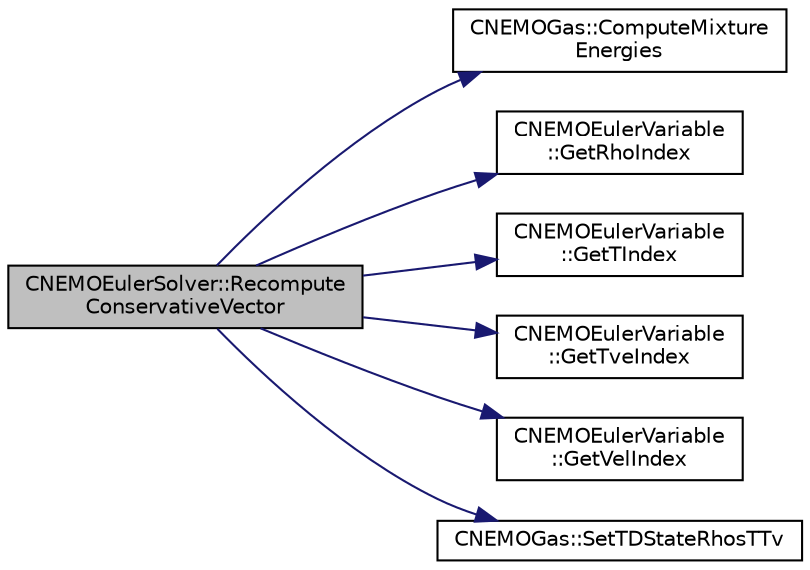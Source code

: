 digraph "CNEMOEulerSolver::RecomputeConservativeVector"
{
 // LATEX_PDF_SIZE
  edge [fontname="Helvetica",fontsize="10",labelfontname="Helvetica",labelfontsize="10"];
  node [fontname="Helvetica",fontsize="10",shape=record];
  rankdir="LR";
  Node1 [label="CNEMOEulerSolver::Recompute\lConservativeVector",height=0.2,width=0.4,color="black", fillcolor="grey75", style="filled", fontcolor="black",tooltip="Set all the conserved variables from the primitive vector.."];
  Node1 -> Node2 [color="midnightblue",fontsize="10",style="solid",fontname="Helvetica"];
  Node2 [label="CNEMOGas::ComputeMixture\lEnergies",height=0.2,width=0.4,color="black", fillcolor="white", style="filled",URL="$classCNEMOGas.html#a89d736160daedb454338c71f4239d152",tooltip="Compute mixture energies (total internal energy and vibrational energy)."];
  Node1 -> Node3 [color="midnightblue",fontsize="10",style="solid",fontname="Helvetica"];
  Node3 [label="CNEMOEulerVariable\l::GetRhoIndex",height=0.2,width=0.4,color="black", fillcolor="white", style="filled",URL="$classCNEMOEulerVariable.html#a9abc604e06f90161a2658d99582d8a3b",tooltip="Retrieves the value of the total density in the primitive variable vector."];
  Node1 -> Node4 [color="midnightblue",fontsize="10",style="solid",fontname="Helvetica"];
  Node4 [label="CNEMOEulerVariable\l::GetTIndex",height=0.2,width=0.4,color="black", fillcolor="white", style="filled",URL="$classCNEMOEulerVariable.html#af45e7025f7ed138b4c1e39d6a2521891",tooltip="Retrieves the value of the in temperature the primitive variable vector."];
  Node1 -> Node5 [color="midnightblue",fontsize="10",style="solid",fontname="Helvetica"];
  Node5 [label="CNEMOEulerVariable\l::GetTveIndex",height=0.2,width=0.4,color="black", fillcolor="white", style="filled",URL="$classCNEMOEulerVariable.html#a7738e64c7df199868382c1af97ed9c89",tooltip="Retrieves the value of the vibe-elec temperature in the primitive variable vector."];
  Node1 -> Node6 [color="midnightblue",fontsize="10",style="solid",fontname="Helvetica"];
  Node6 [label="CNEMOEulerVariable\l::GetVelIndex",height=0.2,width=0.4,color="black", fillcolor="white", style="filled",URL="$classCNEMOEulerVariable.html#a448a2fc8bfc5479e51267c59acb1acf4",tooltip="Retrieves the value of the velocity in the primitive variable vector."];
  Node1 -> Node7 [color="midnightblue",fontsize="10",style="solid",fontname="Helvetica"];
  Node7 [label="CNEMOGas::SetTDStateRhosTTv",height=0.2,width=0.4,color="black", fillcolor="white", style="filled",URL="$classCNEMOGas.html#a1504562f343368d93897601cb43aea70",tooltip="Set mixture thermodynamic state."];
}
